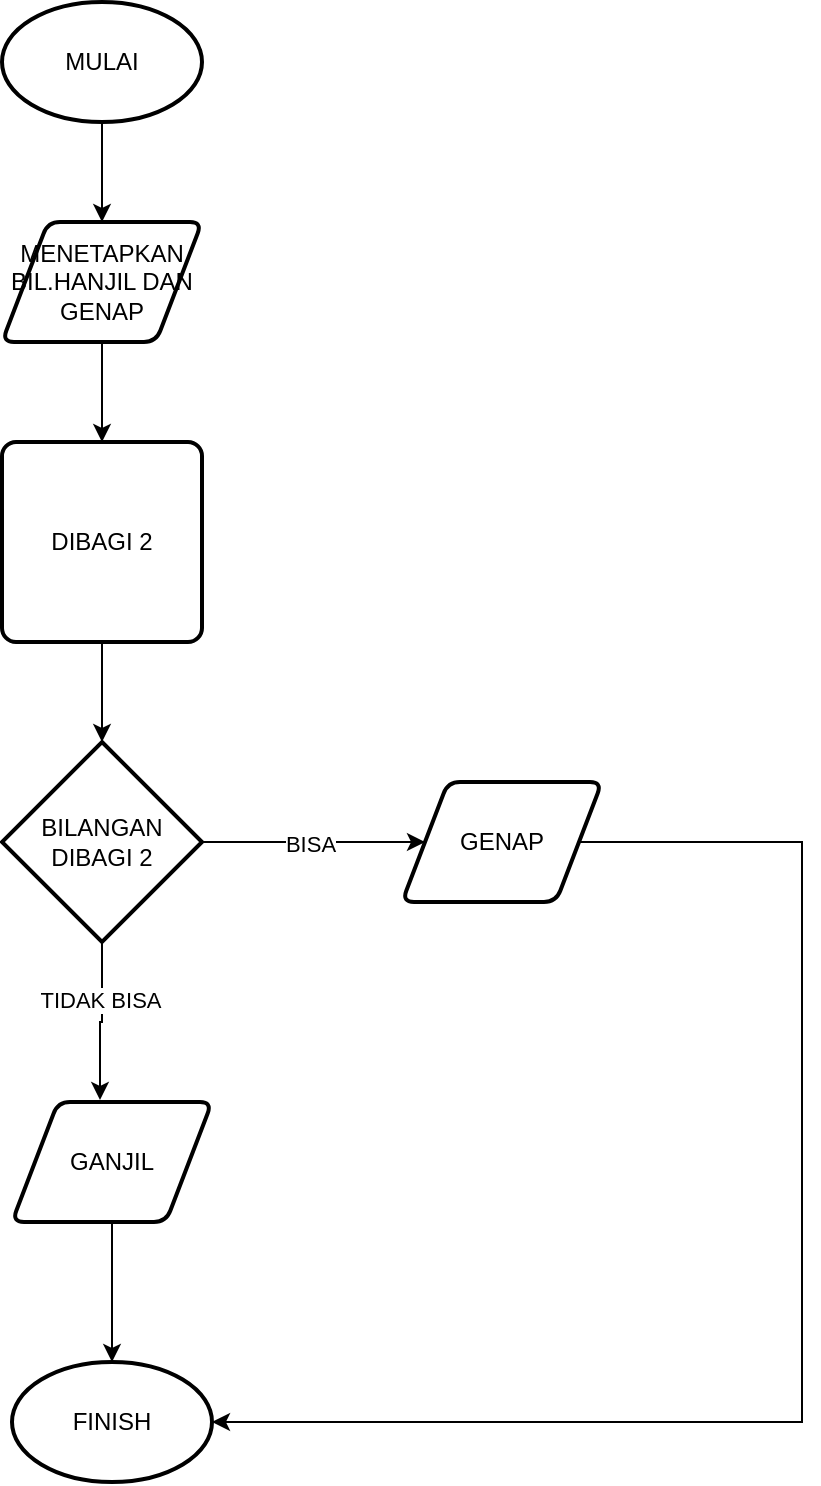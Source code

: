 <mxfile version="22.0.4" type="github">
  <diagram name="Page-1" id="0I_R_jEq-VihPhEV4lZV">
    <mxGraphModel dx="880" dy="470" grid="1" gridSize="10" guides="1" tooltips="1" connect="1" arrows="1" fold="1" page="1" pageScale="1" pageWidth="850" pageHeight="1100" math="0" shadow="0">
      <root>
        <mxCell id="0" />
        <mxCell id="1" parent="0" />
        <mxCell id="-Ee9xS6wpQ97HuQTukbt-4" style="edgeStyle=orthogonalEdgeStyle;rounded=0;orthogonalLoop=1;jettySize=auto;html=1;entryX=0.5;entryY=0;entryDx=0;entryDy=0;" edge="1" parent="1" source="-Ee9xS6wpQ97HuQTukbt-1" target="-Ee9xS6wpQ97HuQTukbt-3">
          <mxGeometry relative="1" as="geometry" />
        </mxCell>
        <mxCell id="-Ee9xS6wpQ97HuQTukbt-1" value="MULAI" style="strokeWidth=2;html=1;shape=mxgraph.flowchart.start_1;whiteSpace=wrap;" vertex="1" parent="1">
          <mxGeometry x="370" y="60" width="100" height="60" as="geometry" />
        </mxCell>
        <mxCell id="-Ee9xS6wpQ97HuQTukbt-6" style="edgeStyle=orthogonalEdgeStyle;rounded=0;orthogonalLoop=1;jettySize=auto;html=1;entryX=0.5;entryY=0;entryDx=0;entryDy=0;" edge="1" parent="1" source="-Ee9xS6wpQ97HuQTukbt-3" target="-Ee9xS6wpQ97HuQTukbt-5">
          <mxGeometry relative="1" as="geometry" />
        </mxCell>
        <mxCell id="-Ee9xS6wpQ97HuQTukbt-3" value="MENETAPKAN BIL.HANJIL DAN GENAP" style="shape=parallelogram;html=1;strokeWidth=2;perimeter=parallelogramPerimeter;whiteSpace=wrap;rounded=1;arcSize=12;size=0.23;" vertex="1" parent="1">
          <mxGeometry x="370" y="170" width="100" height="60" as="geometry" />
        </mxCell>
        <mxCell id="-Ee9xS6wpQ97HuQTukbt-5" value="DIBAGI 2" style="rounded=1;whiteSpace=wrap;html=1;absoluteArcSize=1;arcSize=14;strokeWidth=2;" vertex="1" parent="1">
          <mxGeometry x="370" y="280" width="100" height="100" as="geometry" />
        </mxCell>
        <mxCell id="-Ee9xS6wpQ97HuQTukbt-10" style="edgeStyle=orthogonalEdgeStyle;rounded=0;orthogonalLoop=1;jettySize=auto;html=1;entryX=0;entryY=0.5;entryDx=0;entryDy=0;" edge="1" parent="1" source="-Ee9xS6wpQ97HuQTukbt-8" target="-Ee9xS6wpQ97HuQTukbt-14">
          <mxGeometry relative="1" as="geometry">
            <mxPoint x="560" y="480" as="targetPoint" />
          </mxGeometry>
        </mxCell>
        <mxCell id="-Ee9xS6wpQ97HuQTukbt-12" value="BISA" style="edgeLabel;html=1;align=center;verticalAlign=middle;resizable=0;points=[];" vertex="1" connectable="0" parent="-Ee9xS6wpQ97HuQTukbt-10">
          <mxGeometry x="-0.028" y="-1" relative="1" as="geometry">
            <mxPoint as="offset" />
          </mxGeometry>
        </mxCell>
        <mxCell id="-Ee9xS6wpQ97HuQTukbt-11" style="edgeStyle=orthogonalEdgeStyle;rounded=0;orthogonalLoop=1;jettySize=auto;html=1;entryX=0.44;entryY=-0.017;entryDx=0;entryDy=0;entryPerimeter=0;" edge="1" parent="1" source="-Ee9xS6wpQ97HuQTukbt-8" target="-Ee9xS6wpQ97HuQTukbt-15">
          <mxGeometry relative="1" as="geometry">
            <mxPoint x="420" y="610" as="targetPoint" />
          </mxGeometry>
        </mxCell>
        <mxCell id="-Ee9xS6wpQ97HuQTukbt-13" value="TIDAK BISA" style="edgeLabel;html=1;align=center;verticalAlign=middle;resizable=0;points=[];" vertex="1" connectable="0" parent="-Ee9xS6wpQ97HuQTukbt-11">
          <mxGeometry x="-0.28" y="-1" relative="1" as="geometry">
            <mxPoint as="offset" />
          </mxGeometry>
        </mxCell>
        <mxCell id="-Ee9xS6wpQ97HuQTukbt-8" value="BILANGAN DIBAGI 2" style="strokeWidth=2;html=1;shape=mxgraph.flowchart.decision;whiteSpace=wrap;" vertex="1" parent="1">
          <mxGeometry x="370" y="430" width="100" height="100" as="geometry" />
        </mxCell>
        <mxCell id="-Ee9xS6wpQ97HuQTukbt-9" style="edgeStyle=orthogonalEdgeStyle;rounded=0;orthogonalLoop=1;jettySize=auto;html=1;entryX=0.5;entryY=0;entryDx=0;entryDy=0;entryPerimeter=0;" edge="1" parent="1" source="-Ee9xS6wpQ97HuQTukbt-5" target="-Ee9xS6wpQ97HuQTukbt-8">
          <mxGeometry relative="1" as="geometry" />
        </mxCell>
        <mxCell id="-Ee9xS6wpQ97HuQTukbt-14" value="GENAP" style="shape=parallelogram;html=1;strokeWidth=2;perimeter=parallelogramPerimeter;whiteSpace=wrap;rounded=1;arcSize=12;size=0.23;" vertex="1" parent="1">
          <mxGeometry x="570" y="450" width="100" height="60" as="geometry" />
        </mxCell>
        <mxCell id="-Ee9xS6wpQ97HuQTukbt-15" value="GANJIL" style="shape=parallelogram;html=1;strokeWidth=2;perimeter=parallelogramPerimeter;whiteSpace=wrap;rounded=1;arcSize=12;size=0.23;" vertex="1" parent="1">
          <mxGeometry x="375" y="610" width="100" height="60" as="geometry" />
        </mxCell>
        <mxCell id="-Ee9xS6wpQ97HuQTukbt-16" value="FINISH" style="strokeWidth=2;html=1;shape=mxgraph.flowchart.start_1;whiteSpace=wrap;" vertex="1" parent="1">
          <mxGeometry x="375" y="740" width="100" height="60" as="geometry" />
        </mxCell>
        <mxCell id="-Ee9xS6wpQ97HuQTukbt-17" style="edgeStyle=orthogonalEdgeStyle;rounded=0;orthogonalLoop=1;jettySize=auto;html=1;entryX=0.5;entryY=0;entryDx=0;entryDy=0;entryPerimeter=0;" edge="1" parent="1" source="-Ee9xS6wpQ97HuQTukbt-15" target="-Ee9xS6wpQ97HuQTukbt-16">
          <mxGeometry relative="1" as="geometry" />
        </mxCell>
        <mxCell id="-Ee9xS6wpQ97HuQTukbt-18" style="edgeStyle=orthogonalEdgeStyle;rounded=0;orthogonalLoop=1;jettySize=auto;html=1;entryX=1;entryY=0.5;entryDx=0;entryDy=0;entryPerimeter=0;" edge="1" parent="1" source="-Ee9xS6wpQ97HuQTukbt-14" target="-Ee9xS6wpQ97HuQTukbt-16">
          <mxGeometry relative="1" as="geometry">
            <Array as="points">
              <mxPoint x="770" y="480" />
              <mxPoint x="770" y="770" />
            </Array>
          </mxGeometry>
        </mxCell>
      </root>
    </mxGraphModel>
  </diagram>
</mxfile>
